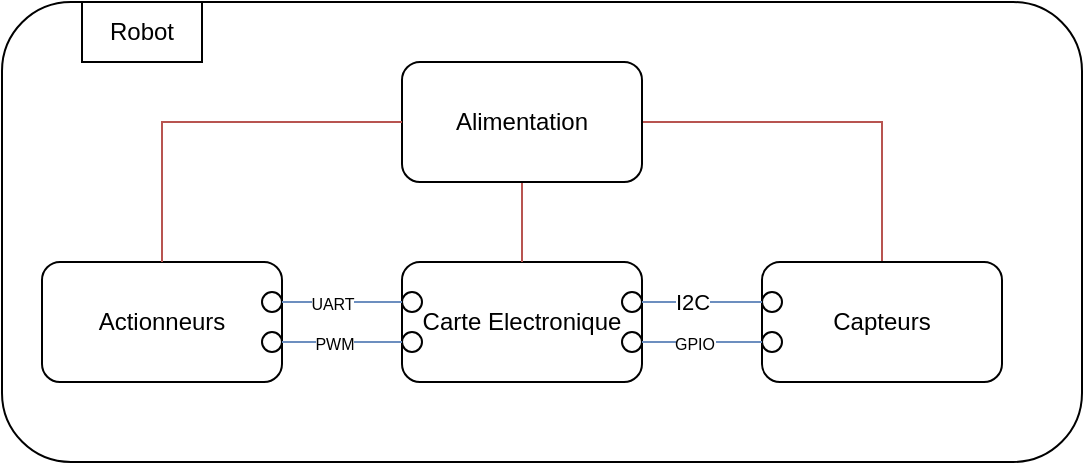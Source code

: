 <mxfile version="20.3.7" type="device"><diagram id="xtnQyleZMyEMy6RTVao7" name="Page-1"><mxGraphModel dx="248" dy="133" grid="1" gridSize="10" guides="1" tooltips="1" connect="1" arrows="1" fold="1" page="1" pageScale="1" pageWidth="827" pageHeight="1169" math="0" shadow="0"><root><mxCell id="0"/><mxCell id="1" parent="0"/><mxCell id="scrsxn4Xb2O1HjPzpUir-18" value="" style="rounded=1;whiteSpace=wrap;html=1;backgroundOutline=0;" parent="1" vertex="1"><mxGeometry x="140" y="10" width="540" height="230" as="geometry"/></mxCell><mxCell id="scrsxn4Xb2O1HjPzpUir-7" value="Carte Electronique" style="rounded=1;whiteSpace=wrap;html=1;" parent="1" vertex="1"><mxGeometry x="340" y="140" width="120" height="60" as="geometry"/></mxCell><mxCell id="scrsxn4Xb2O1HjPzpUir-14" style="edgeStyle=orthogonalEdgeStyle;rounded=0;orthogonalLoop=1;jettySize=auto;html=1;exitX=1;exitY=0.5;exitDx=0;exitDy=0;entryX=0.5;entryY=0;entryDx=0;entryDy=0;endArrow=none;endFill=0;fillColor=#f8cecc;strokeColor=#b85450;" parent="1" source="scrsxn4Xb2O1HjPzpUir-8" target="scrsxn4Xb2O1HjPzpUir-11" edge="1"><mxGeometry relative="1" as="geometry"/></mxCell><mxCell id="scrsxn4Xb2O1HjPzpUir-15" style="edgeStyle=orthogonalEdgeStyle;rounded=0;orthogonalLoop=1;jettySize=auto;html=1;exitX=0.5;exitY=1;exitDx=0;exitDy=0;entryX=0.5;entryY=0;entryDx=0;entryDy=0;endArrow=none;endFill=0;fillColor=#f8cecc;strokeColor=#b85450;" parent="1" source="scrsxn4Xb2O1HjPzpUir-8" target="scrsxn4Xb2O1HjPzpUir-7" edge="1"><mxGeometry relative="1" as="geometry"/></mxCell><mxCell id="scrsxn4Xb2O1HjPzpUir-8" value="Alimentation" style="rounded=1;whiteSpace=wrap;html=1;" parent="1" vertex="1"><mxGeometry x="340" y="40" width="120" height="60" as="geometry"/></mxCell><mxCell id="scrsxn4Xb2O1HjPzpUir-11" value="Capteurs" style="rounded=1;whiteSpace=wrap;html=1;" parent="1" vertex="1"><mxGeometry x="520" y="140" width="120" height="60" as="geometry"/></mxCell><mxCell id="scrsxn4Xb2O1HjPzpUir-12" value="Actionneurs" style="rounded=1;whiteSpace=wrap;html=1;" parent="1" vertex="1"><mxGeometry x="160" y="140" width="120" height="60" as="geometry"/></mxCell><mxCell id="scrsxn4Xb2O1HjPzpUir-13" value="" style="endArrow=none;html=1;rounded=0;entryX=0;entryY=0.5;entryDx=0;entryDy=0;exitX=0.5;exitY=0;exitDx=0;exitDy=0;edgeStyle=orthogonalEdgeStyle;fillColor=#f8cecc;strokeColor=#b85450;" parent="1" source="scrsxn4Xb2O1HjPzpUir-12" target="scrsxn4Xb2O1HjPzpUir-8" edge="1"><mxGeometry width="50" height="50" relative="1" as="geometry"><mxPoint x="180" y="100" as="sourcePoint"/><mxPoint x="230" y="50" as="targetPoint"/></mxGeometry></mxCell><mxCell id="scrsxn4Xb2O1HjPzpUir-19" value="Robot" style="rounded=0;whiteSpace=wrap;html=1;" parent="1" vertex="1"><mxGeometry x="180" y="10" width="60" height="30" as="geometry"/></mxCell><mxCell id="mGKaa7KJotes1Ka813k7-4" value="" style="ellipse;whiteSpace=wrap;html=1;aspect=fixed;" vertex="1" parent="1"><mxGeometry x="340" y="155" width="10" height="10" as="geometry"/></mxCell><mxCell id="mGKaa7KJotes1Ka813k7-5" value="" style="ellipse;whiteSpace=wrap;html=1;aspect=fixed;" vertex="1" parent="1"><mxGeometry x="340" y="175" width="10" height="10" as="geometry"/></mxCell><mxCell id="mGKaa7KJotes1Ka813k7-6" value="" style="ellipse;whiteSpace=wrap;html=1;aspect=fixed;" vertex="1" parent="1"><mxGeometry x="270" y="175" width="10" height="10" as="geometry"/></mxCell><mxCell id="mGKaa7KJotes1Ka813k7-7" value="" style="ellipse;whiteSpace=wrap;html=1;aspect=fixed;" vertex="1" parent="1"><mxGeometry x="270" y="155" width="10" height="10" as="geometry"/></mxCell><mxCell id="mGKaa7KJotes1Ka813k7-8" value="" style="endArrow=none;html=1;rounded=0;exitX=0;exitY=0.5;exitDx=0;exitDy=0;entryX=1;entryY=0.5;entryDx=0;entryDy=0;fillColor=#dae8fc;strokeColor=#6c8ebf;" edge="1" parent="1" source="mGKaa7KJotes1Ka813k7-4" target="mGKaa7KJotes1Ka813k7-7"><mxGeometry width="50" height="50" relative="1" as="geometry"><mxPoint x="250" y="170" as="sourcePoint"/><mxPoint x="300" y="120" as="targetPoint"/></mxGeometry></mxCell><mxCell id="mGKaa7KJotes1Ka813k7-10" value="&lt;font style=&quot;font-size: 8px;&quot;&gt;UART&lt;/font&gt;" style="edgeLabel;html=1;align=center;verticalAlign=middle;resizable=0;points=[];horizontal=1;" vertex="1" connectable="0" parent="mGKaa7KJotes1Ka813k7-8"><mxGeometry x="0.166" relative="1" as="geometry"><mxPoint as="offset"/></mxGeometry></mxCell><mxCell id="mGKaa7KJotes1Ka813k7-9" value="" style="endArrow=none;html=1;rounded=0;entryX=1;entryY=0.5;entryDx=0;entryDy=0;exitX=0;exitY=0.5;exitDx=0;exitDy=0;fillColor=#dae8fc;strokeColor=#6c8ebf;" edge="1" parent="1" source="mGKaa7KJotes1Ka813k7-5" target="mGKaa7KJotes1Ka813k7-6"><mxGeometry width="50" height="50" relative="1" as="geometry"><mxPoint x="250" y="170" as="sourcePoint"/><mxPoint x="300" y="120" as="targetPoint"/></mxGeometry></mxCell><mxCell id="mGKaa7KJotes1Ka813k7-11" value="PWM" style="edgeLabel;html=1;align=center;verticalAlign=middle;resizable=0;points=[];fontSize=8;" vertex="1" connectable="0" parent="mGKaa7KJotes1Ka813k7-9"><mxGeometry x="0.156" y="1" relative="1" as="geometry"><mxPoint as="offset"/></mxGeometry></mxCell><mxCell id="mGKaa7KJotes1Ka813k7-22" value="" style="ellipse;whiteSpace=wrap;html=1;aspect=fixed;" vertex="1" parent="1"><mxGeometry x="520" y="155" width="10" height="10" as="geometry"/></mxCell><mxCell id="mGKaa7KJotes1Ka813k7-23" value="" style="ellipse;whiteSpace=wrap;html=1;aspect=fixed;" vertex="1" parent="1"><mxGeometry x="520" y="175" width="10" height="10" as="geometry"/></mxCell><mxCell id="mGKaa7KJotes1Ka813k7-24" value="" style="ellipse;whiteSpace=wrap;html=1;aspect=fixed;" vertex="1" parent="1"><mxGeometry x="450" y="175" width="10" height="10" as="geometry"/></mxCell><mxCell id="mGKaa7KJotes1Ka813k7-25" value="" style="ellipse;whiteSpace=wrap;html=1;aspect=fixed;" vertex="1" parent="1"><mxGeometry x="450" y="155" width="10" height="10" as="geometry"/></mxCell><mxCell id="mGKaa7KJotes1Ka813k7-26" value="" style="endArrow=none;html=1;rounded=0;exitX=0;exitY=0.5;exitDx=0;exitDy=0;entryX=1;entryY=0.5;entryDx=0;entryDy=0;fillColor=#dae8fc;strokeColor=#6c8ebf;" edge="1" parent="1" source="mGKaa7KJotes1Ka813k7-22" target="mGKaa7KJotes1Ka813k7-25"><mxGeometry width="50" height="50" relative="1" as="geometry"><mxPoint x="430" y="170" as="sourcePoint"/><mxPoint x="480" y="120" as="targetPoint"/></mxGeometry></mxCell><mxCell id="mGKaa7KJotes1Ka813k7-27" value="I2C" style="edgeLabel;html=1;align=center;verticalAlign=middle;resizable=0;points=[];horizontal=1;" vertex="1" connectable="0" parent="mGKaa7KJotes1Ka813k7-26"><mxGeometry x="0.166" relative="1" as="geometry"><mxPoint as="offset"/></mxGeometry></mxCell><mxCell id="mGKaa7KJotes1Ka813k7-28" value="" style="endArrow=none;html=1;rounded=0;entryX=1;entryY=0.5;entryDx=0;entryDy=0;exitX=0;exitY=0.5;exitDx=0;exitDy=0;fillColor=#dae8fc;strokeColor=#6c8ebf;" edge="1" parent="1" source="mGKaa7KJotes1Ka813k7-23" target="mGKaa7KJotes1Ka813k7-24"><mxGeometry width="50" height="50" relative="1" as="geometry"><mxPoint x="430" y="170" as="sourcePoint"/><mxPoint x="480" y="120" as="targetPoint"/></mxGeometry></mxCell><mxCell id="mGKaa7KJotes1Ka813k7-29" value="GPIO" style="edgeLabel;html=1;align=center;verticalAlign=middle;resizable=0;points=[];fontSize=8;" vertex="1" connectable="0" parent="mGKaa7KJotes1Ka813k7-28"><mxGeometry x="0.156" y="1" relative="1" as="geometry"><mxPoint as="offset"/></mxGeometry></mxCell></root></mxGraphModel></diagram></mxfile>